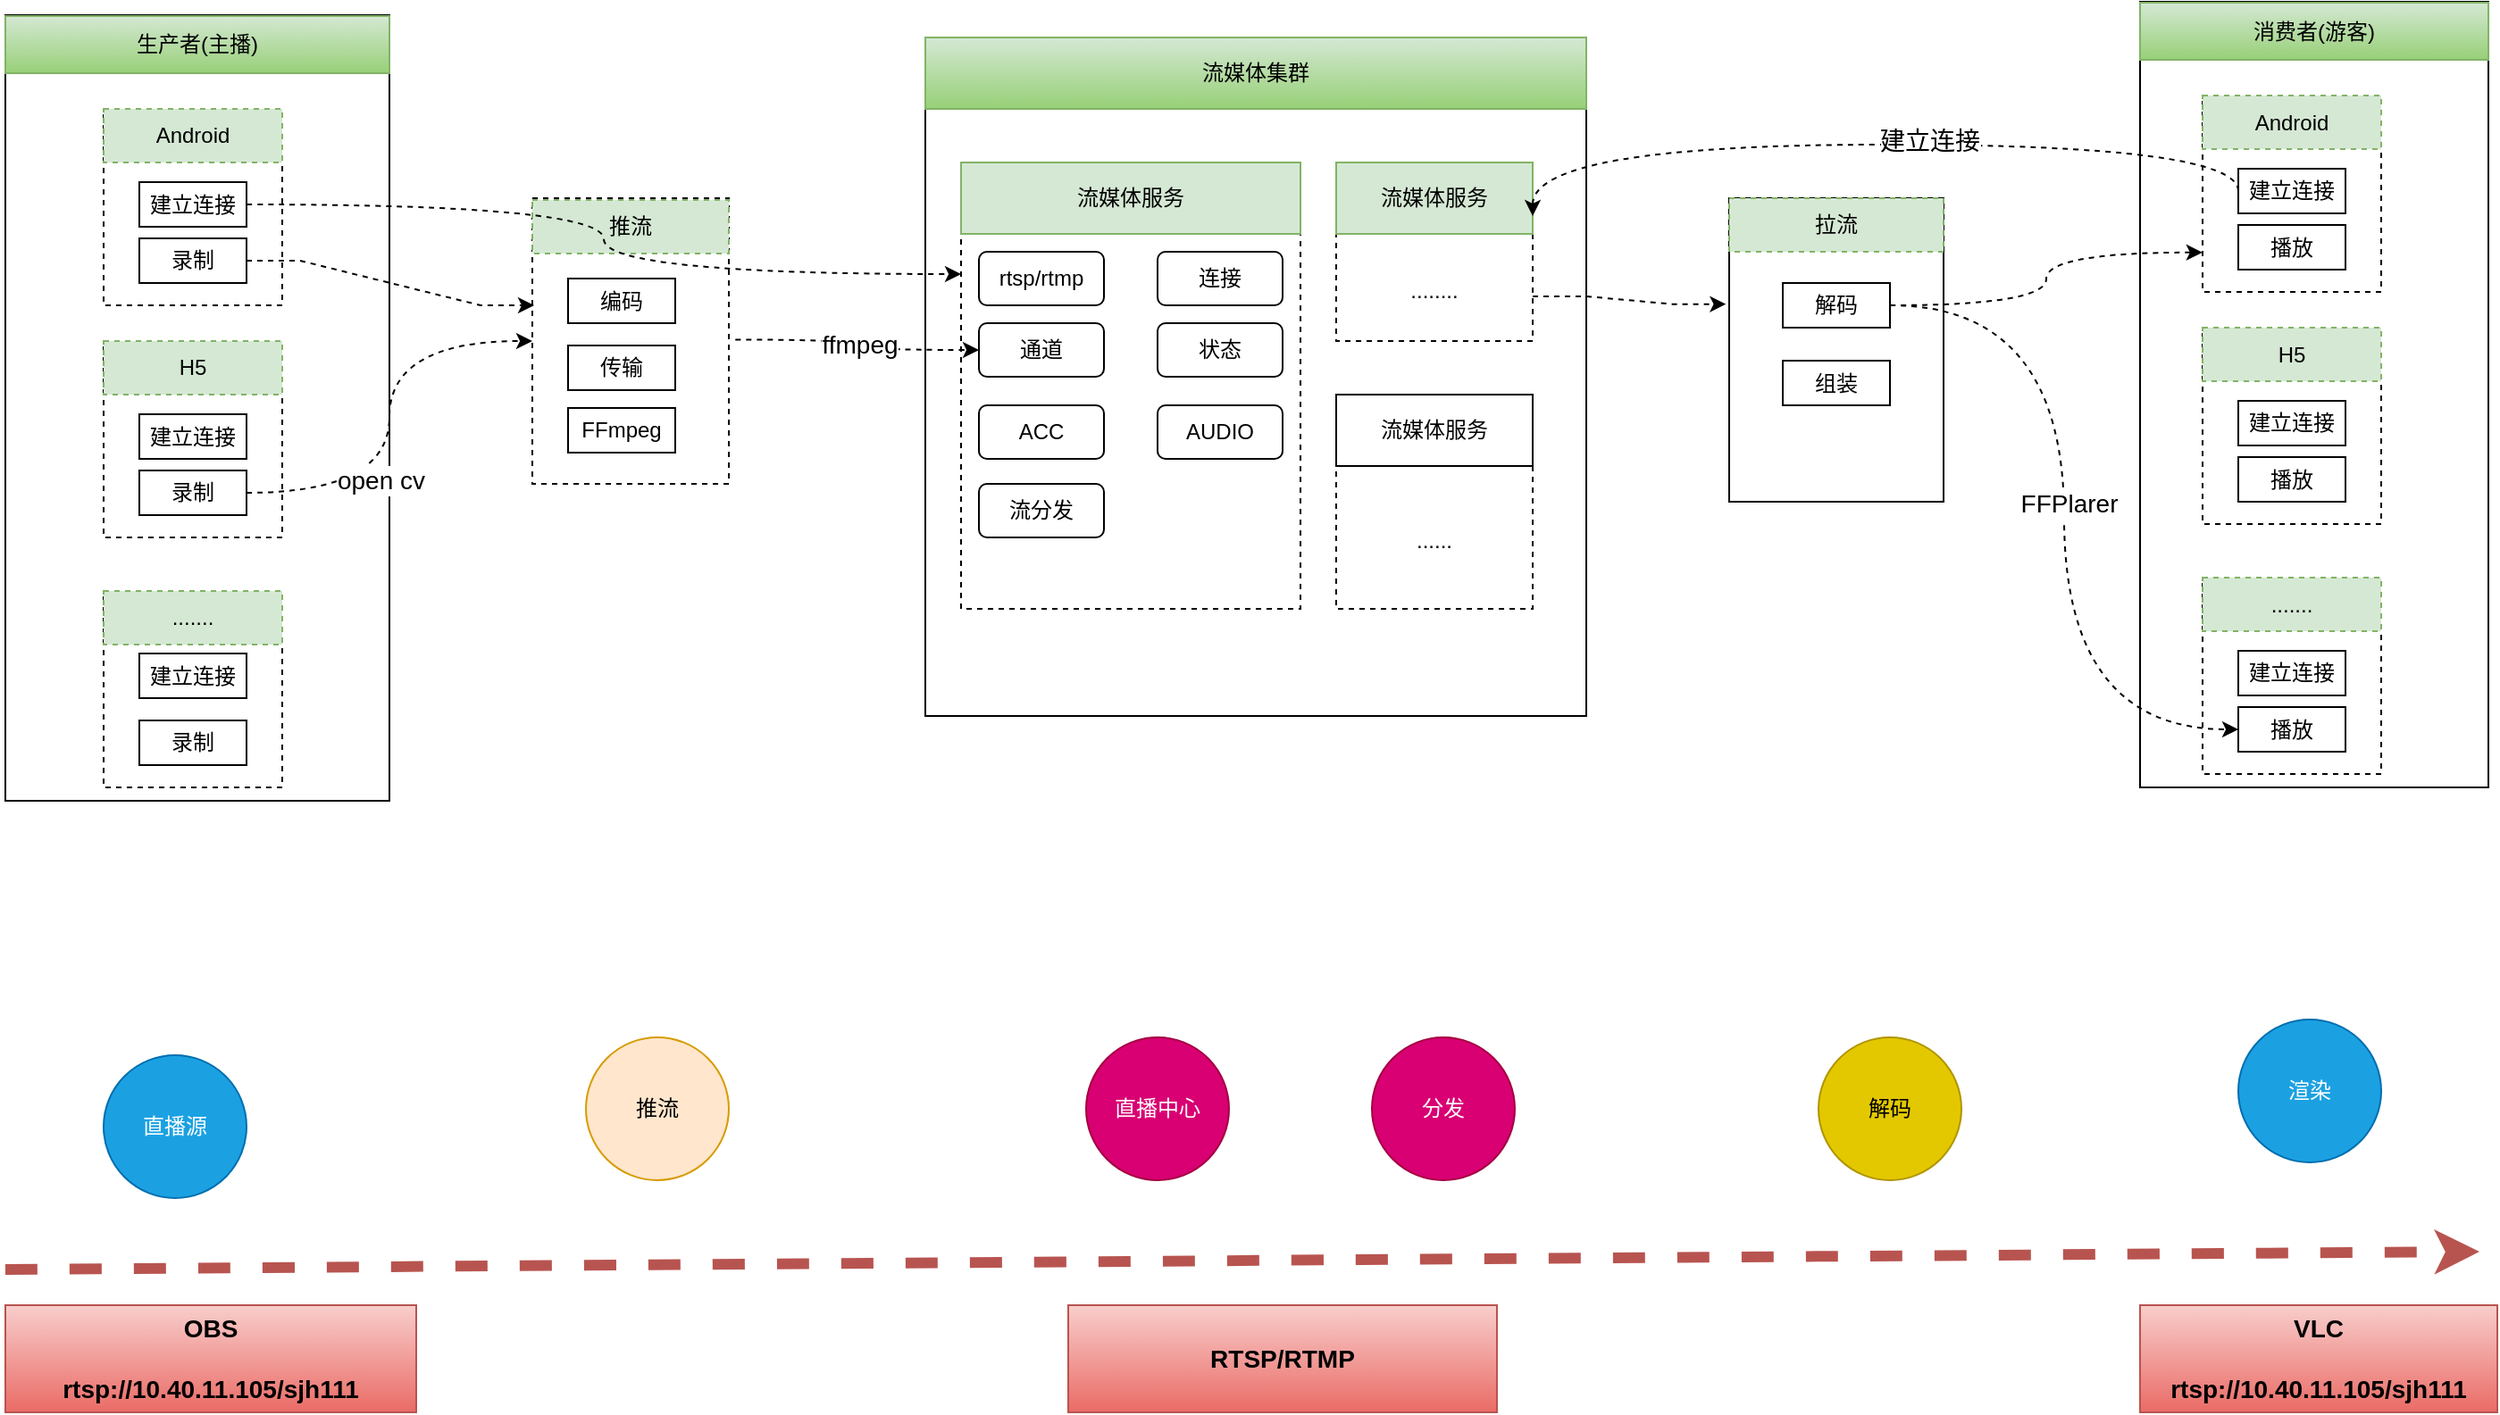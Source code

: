 <mxfile version="20.3.0" type="github">
  <diagram id="kTxz2f3oWA5v7mhp_rZz" name="第 1 页">
    <mxGraphModel dx="2146" dy="699" grid="1" gridSize="10" guides="1" tooltips="1" connect="1" arrows="1" fold="1" page="1" pageScale="1" pageWidth="850" pageHeight="1100" math="0" shadow="0">
      <root>
        <mxCell id="0" />
        <mxCell id="1" parent="0" />
        <mxCell id="1yzsQhWypgodVdBQaPRY-38" value="" style="rounded=0;whiteSpace=wrap;html=1;" parent="1" vertex="1">
          <mxGeometry x="-235" y="167.5" width="215" height="440" as="geometry" />
        </mxCell>
        <mxCell id="1yzsQhWypgodVdBQaPRY-8" value="" style="verticalLabelPosition=bottom;verticalAlign=top;html=1;shape=mxgraph.basic.rect;fillColor2=none;strokeWidth=1;size=20;indent=5;" parent="1" vertex="1">
          <mxGeometry x="280" y="180" width="370" height="380" as="geometry" />
        </mxCell>
        <mxCell id="1yzsQhWypgodVdBQaPRY-2" value="" style="rounded=0;whiteSpace=wrap;html=1;dashed=1;" parent="1" vertex="1">
          <mxGeometry x="300" y="250" width="190" height="250" as="geometry" />
        </mxCell>
        <mxCell id="1yzsQhWypgodVdBQaPRY-3" value="流媒体服务" style="rounded=0;whiteSpace=wrap;html=1;fillColor=#d5e8d4;strokeColor=#82b366;" parent="1" vertex="1">
          <mxGeometry x="300" y="250" width="190" height="40" as="geometry" />
        </mxCell>
        <mxCell id="1yzsQhWypgodVdBQaPRY-4" value="&lt;br&gt;&lt;br&gt;&lt;br&gt;......" style="rounded=0;whiteSpace=wrap;html=1;dashed=1;" parent="1" vertex="1">
          <mxGeometry x="510" y="380" width="110" height="120" as="geometry" />
        </mxCell>
        <mxCell id="1yzsQhWypgodVdBQaPRY-5" value="流媒体服务" style="rounded=0;whiteSpace=wrap;html=1;" parent="1" vertex="1">
          <mxGeometry x="510" y="380" width="110" height="40" as="geometry" />
        </mxCell>
        <mxCell id="1yzsQhWypgodVdBQaPRY-64" style="edgeStyle=entityRelationEdgeStyle;rounded=0;orthogonalLoop=1;jettySize=auto;html=1;exitX=1;exitY=0.75;exitDx=0;exitDy=0;entryX=-0.015;entryY=0.349;entryDx=0;entryDy=0;entryPerimeter=0;dashed=1;fontSize=14;" parent="1" source="1yzsQhWypgodVdBQaPRY-6" target="1yzsQhWypgodVdBQaPRY-15" edge="1">
          <mxGeometry relative="1" as="geometry" />
        </mxCell>
        <mxCell id="1yzsQhWypgodVdBQaPRY-6" value="&lt;br&gt;&lt;br&gt;&lt;br&gt;........" style="rounded=0;whiteSpace=wrap;html=1;dashed=1;" parent="1" vertex="1">
          <mxGeometry x="510" y="250" width="110" height="100" as="geometry" />
        </mxCell>
        <mxCell id="1yzsQhWypgodVdBQaPRY-7" value="流媒体服务" style="rounded=0;whiteSpace=wrap;html=1;fillColor=#d5e8d4;strokeColor=#82b366;" parent="1" vertex="1">
          <mxGeometry x="510" y="250" width="110" height="40" as="geometry" />
        </mxCell>
        <mxCell id="1yzsQhWypgodVdBQaPRY-9" value="rtsp/rtmp" style="rounded=1;whiteSpace=wrap;html=1;" parent="1" vertex="1">
          <mxGeometry x="310" y="300" width="70" height="30" as="geometry" />
        </mxCell>
        <mxCell id="1yzsQhWypgodVdBQaPRY-10" value="连接" style="rounded=1;whiteSpace=wrap;html=1;" parent="1" vertex="1">
          <mxGeometry x="410" y="300" width="70" height="30" as="geometry" />
        </mxCell>
        <mxCell id="1yzsQhWypgodVdBQaPRY-11" value="通道" style="rounded=1;whiteSpace=wrap;html=1;" parent="1" vertex="1">
          <mxGeometry x="310" y="340" width="70" height="30" as="geometry" />
        </mxCell>
        <mxCell id="1yzsQhWypgodVdBQaPRY-12" value="状态" style="rounded=1;whiteSpace=wrap;html=1;" parent="1" vertex="1">
          <mxGeometry x="410" y="340" width="70" height="30" as="geometry" />
        </mxCell>
        <mxCell id="1yzsQhWypgodVdBQaPRY-13" value="" style="verticalLabelPosition=bottom;verticalAlign=top;html=1;shape=mxgraph.basic.rect;fillColor2=none;strokeWidth=1;size=20;indent=5;dashed=1;" parent="1" vertex="1">
          <mxGeometry x="60" y="270" width="110" height="160" as="geometry" />
        </mxCell>
        <mxCell id="1yzsQhWypgodVdBQaPRY-14" value="推流" style="rounded=0;whiteSpace=wrap;html=1;dashed=1;fillColor=#d5e8d4;strokeColor=#82b366;" parent="1" vertex="1">
          <mxGeometry x="60" y="271" width="110" height="30" as="geometry" />
        </mxCell>
        <mxCell id="1yzsQhWypgodVdBQaPRY-15" value="" style="verticalLabelPosition=bottom;verticalAlign=top;html=1;shape=mxgraph.basic.rect;fillColor2=none;strokeWidth=1;size=20;indent=5;" parent="1" vertex="1">
          <mxGeometry x="730" y="270" width="120" height="170" as="geometry" />
        </mxCell>
        <mxCell id="1yzsQhWypgodVdBQaPRY-16" value="拉流" style="rounded=0;whiteSpace=wrap;html=1;dashed=1;fillColor=#d5e8d4;strokeColor=#82b366;" parent="1" vertex="1">
          <mxGeometry x="730" y="270" width="120" height="30" as="geometry" />
        </mxCell>
        <mxCell id="1yzsQhWypgodVdBQaPRY-19" value="" style="endArrow=classic;html=1;rounded=0;exitX=1.033;exitY=0.495;exitDx=0;exitDy=0;exitPerimeter=0;entryX=0;entryY=0.5;entryDx=0;entryDy=0;edgeStyle=orthogonalEdgeStyle;curved=1;dashed=1;" parent="1" source="1yzsQhWypgodVdBQaPRY-13" target="1yzsQhWypgodVdBQaPRY-11" edge="1">
          <mxGeometry width="50" height="50" relative="1" as="geometry">
            <mxPoint x="50" y="420" as="sourcePoint" />
            <mxPoint x="100" y="370" as="targetPoint" />
          </mxGeometry>
        </mxCell>
        <mxCell id="1yzsQhWypgodVdBQaPRY-41" value="ffmpeg" style="edgeLabel;html=1;align=center;verticalAlign=middle;resizable=0;points=[];fontSize=14;" parent="1yzsQhWypgodVdBQaPRY-19" vertex="1" connectable="0">
          <mxGeometry x="-0.027" y="3" relative="1" as="geometry">
            <mxPoint as="offset" />
          </mxGeometry>
        </mxCell>
        <mxCell id="1yzsQhWypgodVdBQaPRY-20" value="" style="verticalLabelPosition=bottom;verticalAlign=top;html=1;shape=mxgraph.basic.rect;fillColor2=none;strokeWidth=1;size=20;indent=5;dashed=1;" parent="1" vertex="1">
          <mxGeometry x="-180" y="220" width="100" height="110" as="geometry" />
        </mxCell>
        <mxCell id="1yzsQhWypgodVdBQaPRY-21" value="Android" style="rounded=0;whiteSpace=wrap;html=1;dashed=1;fillColor=#d5e8d4;strokeColor=#82b366;" parent="1" vertex="1">
          <mxGeometry x="-180" y="220" width="100" height="30" as="geometry" />
        </mxCell>
        <mxCell id="1yzsQhWypgodVdBQaPRY-69" style="edgeStyle=orthogonalEdgeStyle;curved=1;rounded=0;orthogonalLoop=1;jettySize=auto;html=1;exitX=1;exitY=0.5;exitDx=0;exitDy=0;entryX=0;entryY=0.25;entryDx=0;entryDy=0;dashed=1;fontSize=14;" parent="1" source="1yzsQhWypgodVdBQaPRY-22" target="1yzsQhWypgodVdBQaPRY-2" edge="1">
          <mxGeometry relative="1" as="geometry" />
        </mxCell>
        <mxCell id="1yzsQhWypgodVdBQaPRY-22" value="建立连接" style="rounded=0;whiteSpace=wrap;html=1;" parent="1" vertex="1">
          <mxGeometry x="-160" y="261" width="60" height="25" as="geometry" />
        </mxCell>
        <mxCell id="1yzsQhWypgodVdBQaPRY-34" style="edgeStyle=entityRelationEdgeStyle;rounded=0;orthogonalLoop=1;jettySize=auto;html=1;exitX=1;exitY=0.5;exitDx=0;exitDy=0;entryX=0.009;entryY=0.375;entryDx=0;entryDy=0;entryPerimeter=0;dashed=1;" parent="1" source="1yzsQhWypgodVdBQaPRY-23" target="1yzsQhWypgodVdBQaPRY-13" edge="1">
          <mxGeometry relative="1" as="geometry" />
        </mxCell>
        <mxCell id="1yzsQhWypgodVdBQaPRY-23" value="录制" style="rounded=0;whiteSpace=wrap;html=1;" parent="1" vertex="1">
          <mxGeometry x="-160" y="292.5" width="60" height="25" as="geometry" />
        </mxCell>
        <mxCell id="1yzsQhWypgodVdBQaPRY-24" value="" style="verticalLabelPosition=bottom;verticalAlign=top;html=1;shape=mxgraph.basic.rect;fillColor2=none;strokeWidth=1;size=20;indent=5;dashed=1;" parent="1" vertex="1">
          <mxGeometry x="-180" y="350" width="100" height="110" as="geometry" />
        </mxCell>
        <mxCell id="1yzsQhWypgodVdBQaPRY-25" value="H5" style="rounded=0;whiteSpace=wrap;html=1;dashed=1;fillColor=#d5e8d4;strokeColor=#82b366;" parent="1" vertex="1">
          <mxGeometry x="-180" y="350" width="100" height="30" as="geometry" />
        </mxCell>
        <mxCell id="1yzsQhWypgodVdBQaPRY-26" value="建立连接" style="rounded=0;whiteSpace=wrap;html=1;" parent="1" vertex="1">
          <mxGeometry x="-160" y="391" width="60" height="25" as="geometry" />
        </mxCell>
        <mxCell id="1yzsQhWypgodVdBQaPRY-43" style="edgeStyle=orthogonalEdgeStyle;rounded=0;orthogonalLoop=1;jettySize=auto;html=1;exitX=1;exitY=0.5;exitDx=0;exitDy=0;dashed=1;curved=1;" parent="1" source="1yzsQhWypgodVdBQaPRY-27" target="1yzsQhWypgodVdBQaPRY-13" edge="1">
          <mxGeometry relative="1" as="geometry" />
        </mxCell>
        <mxCell id="1yzsQhWypgodVdBQaPRY-44" value="open cv" style="edgeLabel;html=1;align=center;verticalAlign=middle;resizable=0;points=[];fontSize=14;" parent="1yzsQhWypgodVdBQaPRY-43" vertex="1" connectable="0">
          <mxGeometry x="-0.284" y="5" relative="1" as="geometry">
            <mxPoint as="offset" />
          </mxGeometry>
        </mxCell>
        <mxCell id="1yzsQhWypgodVdBQaPRY-27" value="录制" style="rounded=0;whiteSpace=wrap;html=1;" parent="1" vertex="1">
          <mxGeometry x="-160" y="422.5" width="60" height="25" as="geometry" />
        </mxCell>
        <mxCell id="1yzsQhWypgodVdBQaPRY-28" value="" style="verticalLabelPosition=bottom;verticalAlign=top;html=1;shape=mxgraph.basic.rect;fillColor2=none;strokeWidth=1;size=20;indent=5;dashed=1;" parent="1" vertex="1">
          <mxGeometry x="-180" y="490" width="100" height="110" as="geometry" />
        </mxCell>
        <mxCell id="1yzsQhWypgodVdBQaPRY-29" value="......." style="rounded=0;whiteSpace=wrap;html=1;dashed=1;fillColor=#d5e8d4;strokeColor=#82b366;" parent="1" vertex="1">
          <mxGeometry x="-180" y="490" width="100" height="30" as="geometry" />
        </mxCell>
        <mxCell id="1yzsQhWypgodVdBQaPRY-30" value="建立连接" style="rounded=0;whiteSpace=wrap;html=1;" parent="1" vertex="1">
          <mxGeometry x="-160" y="525" width="60" height="25" as="geometry" />
        </mxCell>
        <mxCell id="1yzsQhWypgodVdBQaPRY-31" value="录制" style="rounded=0;whiteSpace=wrap;html=1;" parent="1" vertex="1">
          <mxGeometry x="-160" y="562.5" width="60" height="25" as="geometry" />
        </mxCell>
        <mxCell id="1yzsQhWypgodVdBQaPRY-36" value="编码" style="rounded=0;whiteSpace=wrap;html=1;" parent="1" vertex="1">
          <mxGeometry x="80" y="315" width="60" height="25" as="geometry" />
        </mxCell>
        <mxCell id="1yzsQhWypgodVdBQaPRY-37" value="传输" style="rounded=0;whiteSpace=wrap;html=1;" parent="1" vertex="1">
          <mxGeometry x="80" y="352.5" width="60" height="25" as="geometry" />
        </mxCell>
        <mxCell id="1yzsQhWypgodVdBQaPRY-39" value="生产者(主播)" style="rounded=0;whiteSpace=wrap;html=1;fillColor=#d5e8d4;gradientColor=#97d077;strokeColor=#82b366;" parent="1" vertex="1">
          <mxGeometry x="-235" y="168" width="215" height="32" as="geometry" />
        </mxCell>
        <mxCell id="1yzsQhWypgodVdBQaPRY-40" value="流媒体集群" style="rounded=0;whiteSpace=wrap;html=1;fillColor=#d5e8d4;gradientColor=#97d077;strokeColor=#82b366;" parent="1" vertex="1">
          <mxGeometry x="280" y="180" width="370" height="40" as="geometry" />
        </mxCell>
        <mxCell id="1yzsQhWypgodVdBQaPRY-42" value="FFmpeg" style="rounded=0;whiteSpace=wrap;html=1;" parent="1" vertex="1">
          <mxGeometry x="80" y="387.5" width="60" height="25" as="geometry" />
        </mxCell>
        <mxCell id="1yzsQhWypgodVdBQaPRY-45" value="" style="rounded=0;whiteSpace=wrap;html=1;" parent="1" vertex="1">
          <mxGeometry x="960" y="160" width="195" height="440" as="geometry" />
        </mxCell>
        <mxCell id="1yzsQhWypgodVdBQaPRY-46" value="" style="verticalLabelPosition=bottom;verticalAlign=top;html=1;shape=mxgraph.basic.rect;fillColor2=none;strokeWidth=1;size=20;indent=5;dashed=1;" parent="1" vertex="1">
          <mxGeometry x="995" y="212.5" width="100" height="110" as="geometry" />
        </mxCell>
        <mxCell id="1yzsQhWypgodVdBQaPRY-47" value="Android" style="rounded=0;whiteSpace=wrap;html=1;dashed=1;fillColor=#d5e8d4;strokeColor=#82b366;" parent="1" vertex="1">
          <mxGeometry x="995" y="212.5" width="100" height="30" as="geometry" />
        </mxCell>
        <mxCell id="1yzsQhWypgodVdBQaPRY-62" style="edgeStyle=orthogonalEdgeStyle;rounded=0;orthogonalLoop=1;jettySize=auto;html=1;exitX=0;exitY=0.5;exitDx=0;exitDy=0;entryX=1;entryY=0.75;entryDx=0;entryDy=0;dashed=1;fontSize=14;curved=1;" parent="1" source="1yzsQhWypgodVdBQaPRY-48" target="1yzsQhWypgodVdBQaPRY-7" edge="1">
          <mxGeometry relative="1" as="geometry">
            <Array as="points">
              <mxPoint x="1015" y="240" />
              <mxPoint x="620" y="240" />
            </Array>
          </mxGeometry>
        </mxCell>
        <mxCell id="1yzsQhWypgodVdBQaPRY-63" value="建立连接" style="edgeLabel;html=1;align=center;verticalAlign=middle;resizable=0;points=[];fontSize=14;" parent="1yzsQhWypgodVdBQaPRY-62" vertex="1" connectable="0">
          <mxGeometry x="-0.139" y="-2" relative="1" as="geometry">
            <mxPoint x="-1" as="offset" />
          </mxGeometry>
        </mxCell>
        <mxCell id="1yzsQhWypgodVdBQaPRY-48" value="建立连接" style="rounded=0;whiteSpace=wrap;html=1;" parent="1" vertex="1">
          <mxGeometry x="1015" y="253.5" width="60" height="25" as="geometry" />
        </mxCell>
        <mxCell id="1yzsQhWypgodVdBQaPRY-49" value="播放" style="rounded=0;whiteSpace=wrap;html=1;" parent="1" vertex="1">
          <mxGeometry x="1015" y="285" width="60" height="25" as="geometry" />
        </mxCell>
        <mxCell id="1yzsQhWypgodVdBQaPRY-50" value="" style="verticalLabelPosition=bottom;verticalAlign=top;html=1;shape=mxgraph.basic.rect;fillColor2=none;strokeWidth=1;size=20;indent=5;dashed=1;" parent="1" vertex="1">
          <mxGeometry x="995" y="342.5" width="100" height="110" as="geometry" />
        </mxCell>
        <mxCell id="1yzsQhWypgodVdBQaPRY-51" value="H5" style="rounded=0;whiteSpace=wrap;html=1;dashed=1;fillColor=#d5e8d4;strokeColor=#82b366;" parent="1" vertex="1">
          <mxGeometry x="995" y="342.5" width="100" height="30" as="geometry" />
        </mxCell>
        <mxCell id="1yzsQhWypgodVdBQaPRY-52" value="建立连接" style="rounded=0;whiteSpace=wrap;html=1;" parent="1" vertex="1">
          <mxGeometry x="1015" y="383.5" width="60" height="25" as="geometry" />
        </mxCell>
        <mxCell id="1yzsQhWypgodVdBQaPRY-54" value="播放" style="rounded=0;whiteSpace=wrap;html=1;" parent="1" vertex="1">
          <mxGeometry x="1015" y="415" width="60" height="25" as="geometry" />
        </mxCell>
        <mxCell id="1yzsQhWypgodVdBQaPRY-55" value="" style="verticalLabelPosition=bottom;verticalAlign=top;html=1;shape=mxgraph.basic.rect;fillColor2=none;strokeWidth=1;size=20;indent=5;dashed=1;" parent="1" vertex="1">
          <mxGeometry x="995" y="482.5" width="100" height="110" as="geometry" />
        </mxCell>
        <mxCell id="1yzsQhWypgodVdBQaPRY-56" value="......." style="rounded=0;whiteSpace=wrap;html=1;dashed=1;fillColor=#d5e8d4;strokeColor=#82b366;" parent="1" vertex="1">
          <mxGeometry x="995" y="482.5" width="100" height="30" as="geometry" />
        </mxCell>
        <mxCell id="1yzsQhWypgodVdBQaPRY-57" value="建立连接" style="rounded=0;whiteSpace=wrap;html=1;" parent="1" vertex="1">
          <mxGeometry x="1015" y="523.5" width="60" height="25" as="geometry" />
        </mxCell>
        <mxCell id="1yzsQhWypgodVdBQaPRY-58" value="播放" style="rounded=0;whiteSpace=wrap;html=1;" parent="1" vertex="1">
          <mxGeometry x="1015" y="555" width="60" height="25" as="geometry" />
        </mxCell>
        <mxCell id="1yzsQhWypgodVdBQaPRY-59" value="消费者(游客)" style="rounded=0;whiteSpace=wrap;html=1;fillColor=#d5e8d4;gradientColor=#97d077;strokeColor=#82b366;" parent="1" vertex="1">
          <mxGeometry x="960" y="160.5" width="195" height="32" as="geometry" />
        </mxCell>
        <mxCell id="1yzsQhWypgodVdBQaPRY-65" style="edgeStyle=orthogonalEdgeStyle;curved=1;rounded=0;orthogonalLoop=1;jettySize=auto;html=1;exitX=1;exitY=0.5;exitDx=0;exitDy=0;entryX=-0.001;entryY=0.799;entryDx=0;entryDy=0;entryPerimeter=0;dashed=1;fontSize=14;" parent="1" source="1yzsQhWypgodVdBQaPRY-60" target="1yzsQhWypgodVdBQaPRY-46" edge="1">
          <mxGeometry relative="1" as="geometry" />
        </mxCell>
        <mxCell id="1yzsQhWypgodVdBQaPRY-67" style="edgeStyle=orthogonalEdgeStyle;curved=1;rounded=0;orthogonalLoop=1;jettySize=auto;html=1;exitX=1;exitY=0.5;exitDx=0;exitDy=0;entryX=0;entryY=0.5;entryDx=0;entryDy=0;dashed=1;fontSize=14;exitPerimeter=0;" parent="1" source="1yzsQhWypgodVdBQaPRY-60" target="1yzsQhWypgodVdBQaPRY-58" edge="1">
          <mxGeometry relative="1" as="geometry" />
        </mxCell>
        <mxCell id="1yzsQhWypgodVdBQaPRY-81" value="FFPlarer" style="edgeLabel;html=1;align=center;verticalAlign=middle;resizable=0;points=[];fontSize=14;" parent="1yzsQhWypgodVdBQaPRY-67" vertex="1" connectable="0">
          <mxGeometry x="-0.039" y="2" relative="1" as="geometry">
            <mxPoint as="offset" />
          </mxGeometry>
        </mxCell>
        <mxCell id="1yzsQhWypgodVdBQaPRY-60" value="解码" style="rounded=0;whiteSpace=wrap;html=1;" parent="1" vertex="1">
          <mxGeometry x="760" y="317.5" width="60" height="25" as="geometry" />
        </mxCell>
        <mxCell id="1yzsQhWypgodVdBQaPRY-61" value="组装" style="rounded=0;whiteSpace=wrap;html=1;" parent="1" vertex="1">
          <mxGeometry x="760" y="361" width="60" height="25" as="geometry" />
        </mxCell>
        <mxCell id="1yzsQhWypgodVdBQaPRY-70" value="ACC" style="rounded=1;whiteSpace=wrap;html=1;" parent="1" vertex="1">
          <mxGeometry x="310" y="386" width="70" height="30" as="geometry" />
        </mxCell>
        <mxCell id="1yzsQhWypgodVdBQaPRY-71" value="AUDIO" style="rounded=1;whiteSpace=wrap;html=1;" parent="1" vertex="1">
          <mxGeometry x="410" y="386" width="70" height="30" as="geometry" />
        </mxCell>
        <mxCell id="1yzsQhWypgodVdBQaPRY-72" value="流分发" style="rounded=1;whiteSpace=wrap;html=1;" parent="1" vertex="1">
          <mxGeometry x="310" y="430" width="70" height="30" as="geometry" />
        </mxCell>
        <mxCell id="1yzsQhWypgodVdBQaPRY-73" value="" style="endArrow=classic;html=1;rounded=0;dashed=1;fontSize=14;curved=1;fillColor=#f8cecc;gradientColor=#ea6b66;strokeColor=#b85450;strokeWidth=6;" parent="1" edge="1">
          <mxGeometry relative="1" as="geometry">
            <mxPoint x="-235" y="870" as="sourcePoint" />
            <mxPoint x="1150" y="860" as="targetPoint" />
          </mxGeometry>
        </mxCell>
        <mxCell id="1yzsQhWypgodVdBQaPRY-76" value="&lt;b&gt;OBS&lt;br&gt;&lt;br&gt;rtsp://10.40.11.105/sjh111&lt;/b&gt;" style="rounded=0;whiteSpace=wrap;html=1;fontSize=14;fillColor=#f8cecc;gradientColor=#ea6b66;strokeColor=#b85450;" parent="1" vertex="1">
          <mxGeometry x="-235" y="890" width="230" height="60" as="geometry" />
        </mxCell>
        <mxCell id="1yzsQhWypgodVdBQaPRY-78" value="&lt;b&gt;RTSP/RTMP&lt;/b&gt;" style="rounded=0;whiteSpace=wrap;html=1;fontSize=14;fillColor=#f8cecc;gradientColor=#ea6b66;strokeColor=#b85450;" parent="1" vertex="1">
          <mxGeometry x="360" y="890" width="240" height="60" as="geometry" />
        </mxCell>
        <mxCell id="1yzsQhWypgodVdBQaPRY-79" value="&lt;b style=&quot;&quot;&gt;VLC&lt;br&gt;&lt;br&gt;rtsp://10.40.11.105/sjh111&lt;/b&gt;" style="rounded=0;whiteSpace=wrap;html=1;fontSize=14;fillColor=#f8cecc;gradientColor=#ea6b66;strokeColor=#b85450;align=center;" parent="1" vertex="1">
          <mxGeometry x="960" y="890" width="200" height="60" as="geometry" />
        </mxCell>
        <mxCell id="co7nEoDADY1FfvaxZvts-1" value="直播源" style="ellipse;whiteSpace=wrap;html=1;aspect=fixed;fillColor=#1ba1e2;fontColor=#ffffff;strokeColor=#006EAF;" vertex="1" parent="1">
          <mxGeometry x="-180" y="750" width="80" height="80" as="geometry" />
        </mxCell>
        <mxCell id="co7nEoDADY1FfvaxZvts-2" value="推流" style="ellipse;whiteSpace=wrap;html=1;aspect=fixed;fillColor=#ffe6cc;strokeColor=#d79b00;" vertex="1" parent="1">
          <mxGeometry x="90" y="740" width="80" height="80" as="geometry" />
        </mxCell>
        <mxCell id="co7nEoDADY1FfvaxZvts-3" value="直播中心" style="ellipse;whiteSpace=wrap;html=1;aspect=fixed;fillColor=#d80073;fontColor=#ffffff;strokeColor=#A50040;" vertex="1" parent="1">
          <mxGeometry x="370" y="740" width="80" height="80" as="geometry" />
        </mxCell>
        <mxCell id="co7nEoDADY1FfvaxZvts-4" value="分发" style="ellipse;whiteSpace=wrap;html=1;aspect=fixed;fillColor=#d80073;fontColor=#ffffff;strokeColor=#A50040;" vertex="1" parent="1">
          <mxGeometry x="530" y="740" width="80" height="80" as="geometry" />
        </mxCell>
        <mxCell id="co7nEoDADY1FfvaxZvts-5" value="解码" style="ellipse;whiteSpace=wrap;html=1;aspect=fixed;fillColor=#e3c800;fontColor=#000000;strokeColor=#B09500;" vertex="1" parent="1">
          <mxGeometry x="780" y="740" width="80" height="80" as="geometry" />
        </mxCell>
        <mxCell id="co7nEoDADY1FfvaxZvts-6" value="渲染" style="ellipse;whiteSpace=wrap;html=1;aspect=fixed;fillColor=#1ba1e2;fontColor=#ffffff;strokeColor=#006EAF;" vertex="1" parent="1">
          <mxGeometry x="1015" y="730" width="80" height="80" as="geometry" />
        </mxCell>
      </root>
    </mxGraphModel>
  </diagram>
</mxfile>
